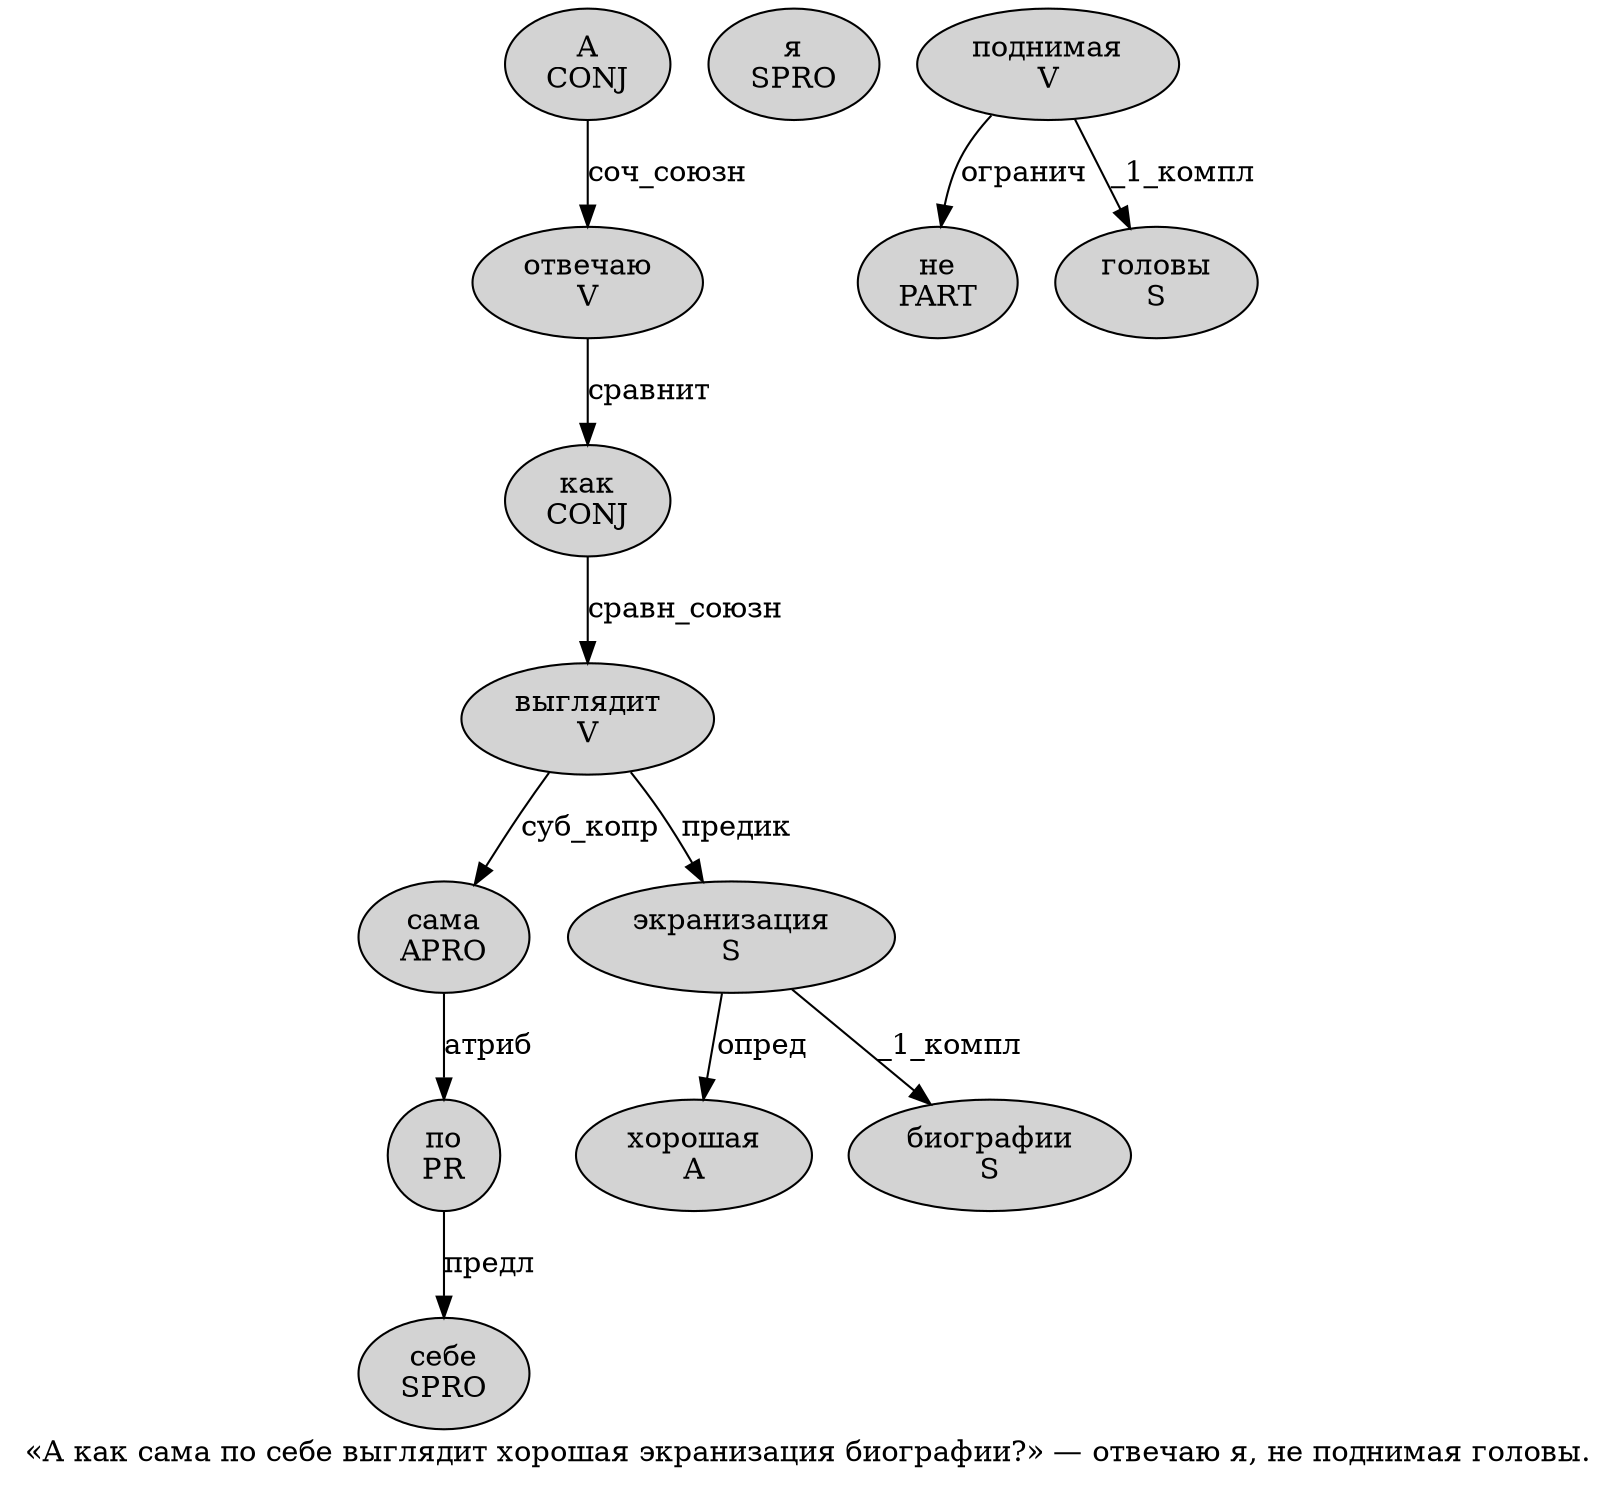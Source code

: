 digraph SENTENCE_3468 {
	graph [label="«А как сама по себе выглядит хорошая экранизация биографии?» — отвечаю я, не поднимая головы."]
	node [style=filled]
		1 [label="А
CONJ" color="" fillcolor=lightgray penwidth=1 shape=ellipse]
		2 [label="как
CONJ" color="" fillcolor=lightgray penwidth=1 shape=ellipse]
		3 [label="сама
APRO" color="" fillcolor=lightgray penwidth=1 shape=ellipse]
		4 [label="по
PR" color="" fillcolor=lightgray penwidth=1 shape=ellipse]
		5 [label="себе
SPRO" color="" fillcolor=lightgray penwidth=1 shape=ellipse]
		6 [label="выглядит
V" color="" fillcolor=lightgray penwidth=1 shape=ellipse]
		7 [label="хорошая
A" color="" fillcolor=lightgray penwidth=1 shape=ellipse]
		8 [label="экранизация
S" color="" fillcolor=lightgray penwidth=1 shape=ellipse]
		9 [label="биографии
S" color="" fillcolor=lightgray penwidth=1 shape=ellipse]
		13 [label="отвечаю
V" color="" fillcolor=lightgray penwidth=1 shape=ellipse]
		14 [label="я
SPRO" color="" fillcolor=lightgray penwidth=1 shape=ellipse]
		16 [label="не
PART" color="" fillcolor=lightgray penwidth=1 shape=ellipse]
		17 [label="поднимая
V" color="" fillcolor=lightgray penwidth=1 shape=ellipse]
		18 [label="головы
S" color="" fillcolor=lightgray penwidth=1 shape=ellipse]
			4 -> 5 [label="предл"]
			2 -> 6 [label="сравн_союзн"]
			8 -> 7 [label="опред"]
			8 -> 9 [label="_1_компл"]
			6 -> 3 [label="суб_копр"]
			6 -> 8 [label="предик"]
			3 -> 4 [label="атриб"]
			1 -> 13 [label="соч_союзн"]
			13 -> 2 [label="сравнит"]
			17 -> 16 [label="огранич"]
			17 -> 18 [label="_1_компл"]
}